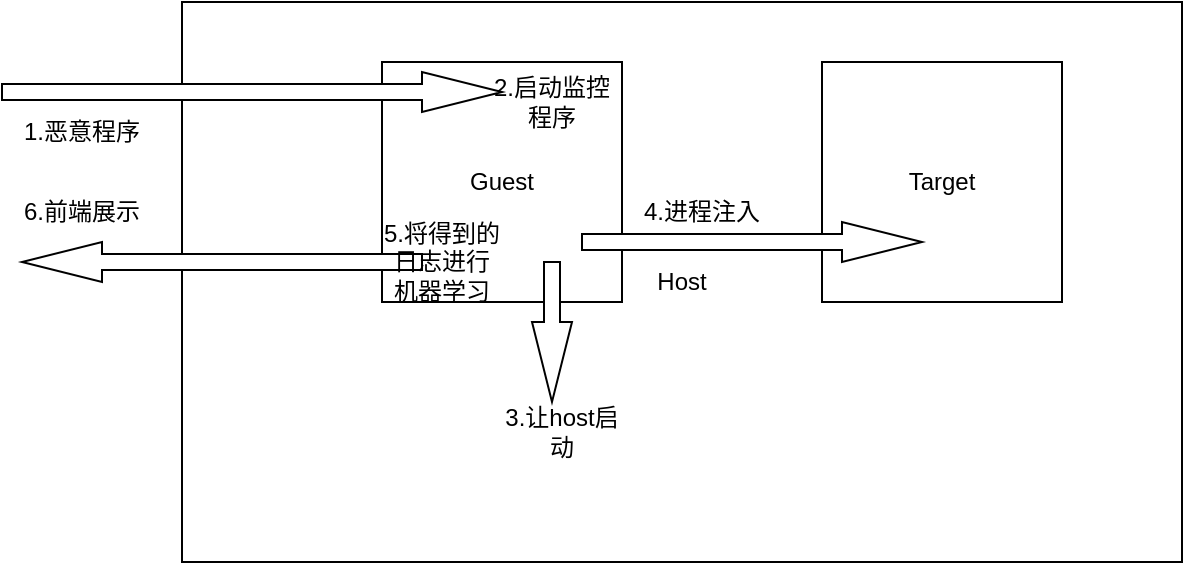 <mxfile version="16.6.4" type="github">
  <diagram id="Jyg_Y3lGjo4JM3x9iuQO" name="Page-1">
    <mxGraphModel dx="1209" dy="634" grid="1" gridSize="10" guides="1" tooltips="1" connect="1" arrows="1" fold="1" page="1" pageScale="1" pageWidth="827" pageHeight="1169" math="0" shadow="0">
      <root>
        <mxCell id="0" />
        <mxCell id="1" parent="0" />
        <mxCell id="zS6gR17CktIGSD9qHRHd-1" value="Host" style="rounded=0;whiteSpace=wrap;html=1;" vertex="1" parent="1">
          <mxGeometry x="120" y="180" width="500" height="280" as="geometry" />
        </mxCell>
        <mxCell id="zS6gR17CktIGSD9qHRHd-2" value="Guest" style="whiteSpace=wrap;html=1;aspect=fixed;" vertex="1" parent="1">
          <mxGeometry x="220" y="210" width="120" height="120" as="geometry" />
        </mxCell>
        <mxCell id="zS6gR17CktIGSD9qHRHd-3" value="Target" style="whiteSpace=wrap;html=1;aspect=fixed;" vertex="1" parent="1">
          <mxGeometry x="440" y="210" width="120" height="120" as="geometry" />
        </mxCell>
        <mxCell id="zS6gR17CktIGSD9qHRHd-9" value="2.启动监控程序" style="text;html=1;strokeColor=none;fillColor=none;align=center;verticalAlign=middle;whiteSpace=wrap;rounded=0;" vertex="1" parent="1">
          <mxGeometry x="270" y="210" width="70" height="40" as="geometry" />
        </mxCell>
        <mxCell id="zS6gR17CktIGSD9qHRHd-11" value="" style="html=1;shadow=0;dashed=0;align=center;verticalAlign=middle;shape=mxgraph.arrows2.arrow;dy=0.6;dx=40;notch=0;" vertex="1" parent="1">
          <mxGeometry x="30" y="215" width="250" height="20" as="geometry" />
        </mxCell>
        <mxCell id="zS6gR17CktIGSD9qHRHd-12" value="1.恶意程序" style="text;html=1;strokeColor=none;fillColor=none;align=center;verticalAlign=middle;whiteSpace=wrap;rounded=0;" vertex="1" parent="1">
          <mxGeometry x="40" y="230" width="60" height="30" as="geometry" />
        </mxCell>
        <mxCell id="zS6gR17CktIGSD9qHRHd-13" value="" style="html=1;shadow=0;dashed=0;align=center;verticalAlign=middle;shape=mxgraph.arrows2.arrow;dy=0.6;dx=40;direction=south;notch=0;" vertex="1" parent="1">
          <mxGeometry x="295" y="310" width="20" height="70" as="geometry" />
        </mxCell>
        <mxCell id="zS6gR17CktIGSD9qHRHd-14" value="3.让host启动" style="text;html=1;strokeColor=none;fillColor=none;align=center;verticalAlign=middle;whiteSpace=wrap;rounded=0;" vertex="1" parent="1">
          <mxGeometry x="280" y="380" width="60" height="30" as="geometry" />
        </mxCell>
        <mxCell id="zS6gR17CktIGSD9qHRHd-15" value="" style="html=1;shadow=0;dashed=0;align=center;verticalAlign=middle;shape=mxgraph.arrows2.arrow;dy=0.6;dx=40;notch=0;" vertex="1" parent="1">
          <mxGeometry x="320" y="290" width="170" height="20" as="geometry" />
        </mxCell>
        <mxCell id="zS6gR17CktIGSD9qHRHd-16" value="4.进程注入" style="text;html=1;strokeColor=none;fillColor=none;align=center;verticalAlign=middle;whiteSpace=wrap;rounded=0;" vertex="1" parent="1">
          <mxGeometry x="340" y="270" width="80" height="30" as="geometry" />
        </mxCell>
        <mxCell id="zS6gR17CktIGSD9qHRHd-17" value="" style="html=1;shadow=0;dashed=0;align=center;verticalAlign=middle;shape=mxgraph.arrows2.arrow;dy=0.6;dx=40;flipH=1;notch=0;" vertex="1" parent="1">
          <mxGeometry x="40" y="300" width="200" height="20" as="geometry" />
        </mxCell>
        <mxCell id="zS6gR17CktIGSD9qHRHd-20" value="5.将得到的日志进行机器学习" style="text;html=1;strokeColor=none;fillColor=none;align=center;verticalAlign=middle;whiteSpace=wrap;rounded=0;" vertex="1" parent="1">
          <mxGeometry x="220" y="295" width="60" height="30" as="geometry" />
        </mxCell>
        <mxCell id="zS6gR17CktIGSD9qHRHd-21" value="6.前端展示" style="text;html=1;strokeColor=none;fillColor=none;align=center;verticalAlign=middle;whiteSpace=wrap;rounded=0;" vertex="1" parent="1">
          <mxGeometry x="40" y="270" width="60" height="30" as="geometry" />
        </mxCell>
      </root>
    </mxGraphModel>
  </diagram>
</mxfile>
